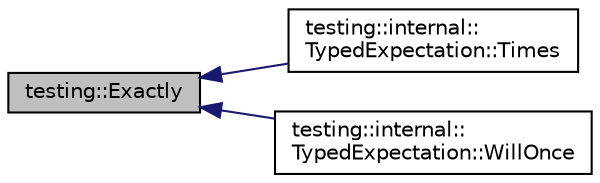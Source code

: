 digraph "testing::Exactly"
{
  edge [fontname="Helvetica",fontsize="10",labelfontname="Helvetica",labelfontsize="10"];
  node [fontname="Helvetica",fontsize="10",shape=record];
  rankdir="LR";
  Node564 [label="testing::Exactly",height=0.2,width=0.4,color="black", fillcolor="grey75", style="filled", fontcolor="black"];
  Node564 -> Node565 [dir="back",color="midnightblue",fontsize="10",style="solid",fontname="Helvetica"];
  Node565 [label="testing::internal::\lTypedExpectation::Times",height=0.2,width=0.4,color="black", fillcolor="white", style="filled",URL="$d2/d4b/classtesting_1_1internal_1_1_typed_expectation.html#a92d56ee785d38ec8193aed2a0fcbccf0"];
  Node564 -> Node566 [dir="back",color="midnightblue",fontsize="10",style="solid",fontname="Helvetica"];
  Node566 [label="testing::internal::\lTypedExpectation::WillOnce",height=0.2,width=0.4,color="black", fillcolor="white", style="filled",URL="$d2/d4b/classtesting_1_1internal_1_1_typed_expectation.html#a41b0d15e44e95d52f4d5c310fb9e9683"];
}
